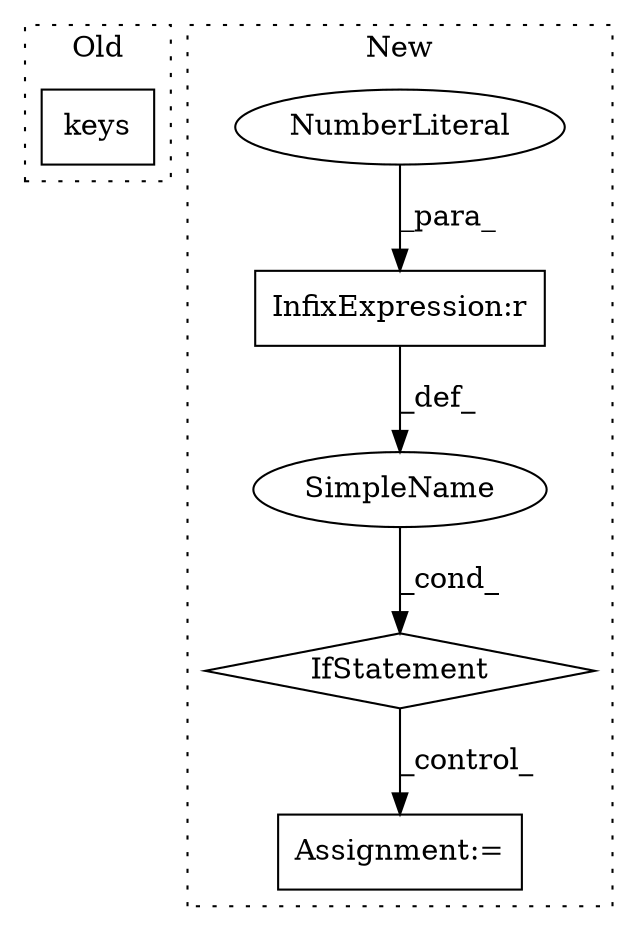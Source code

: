 digraph G {
subgraph cluster0 {
1 [label="keys" a="32" s="384" l="6" shape="box"];
label = "Old";
style="dotted";
}
subgraph cluster1 {
2 [label="IfStatement" a="25" s="820,840" l="4,2" shape="diamond"];
3 [label="Assignment:=" a="7" s="992" l="1" shape="box"];
4 [label="SimpleName" a="42" s="" l="" shape="ellipse"];
5 [label="InfixExpression:r" a="27" s="835" l="4" shape="box"];
6 [label="NumberLiteral" a="34" s="839" l="1" shape="ellipse"];
label = "New";
style="dotted";
}
2 -> 3 [label="_control_"];
4 -> 2 [label="_cond_"];
5 -> 4 [label="_def_"];
6 -> 5 [label="_para_"];
}